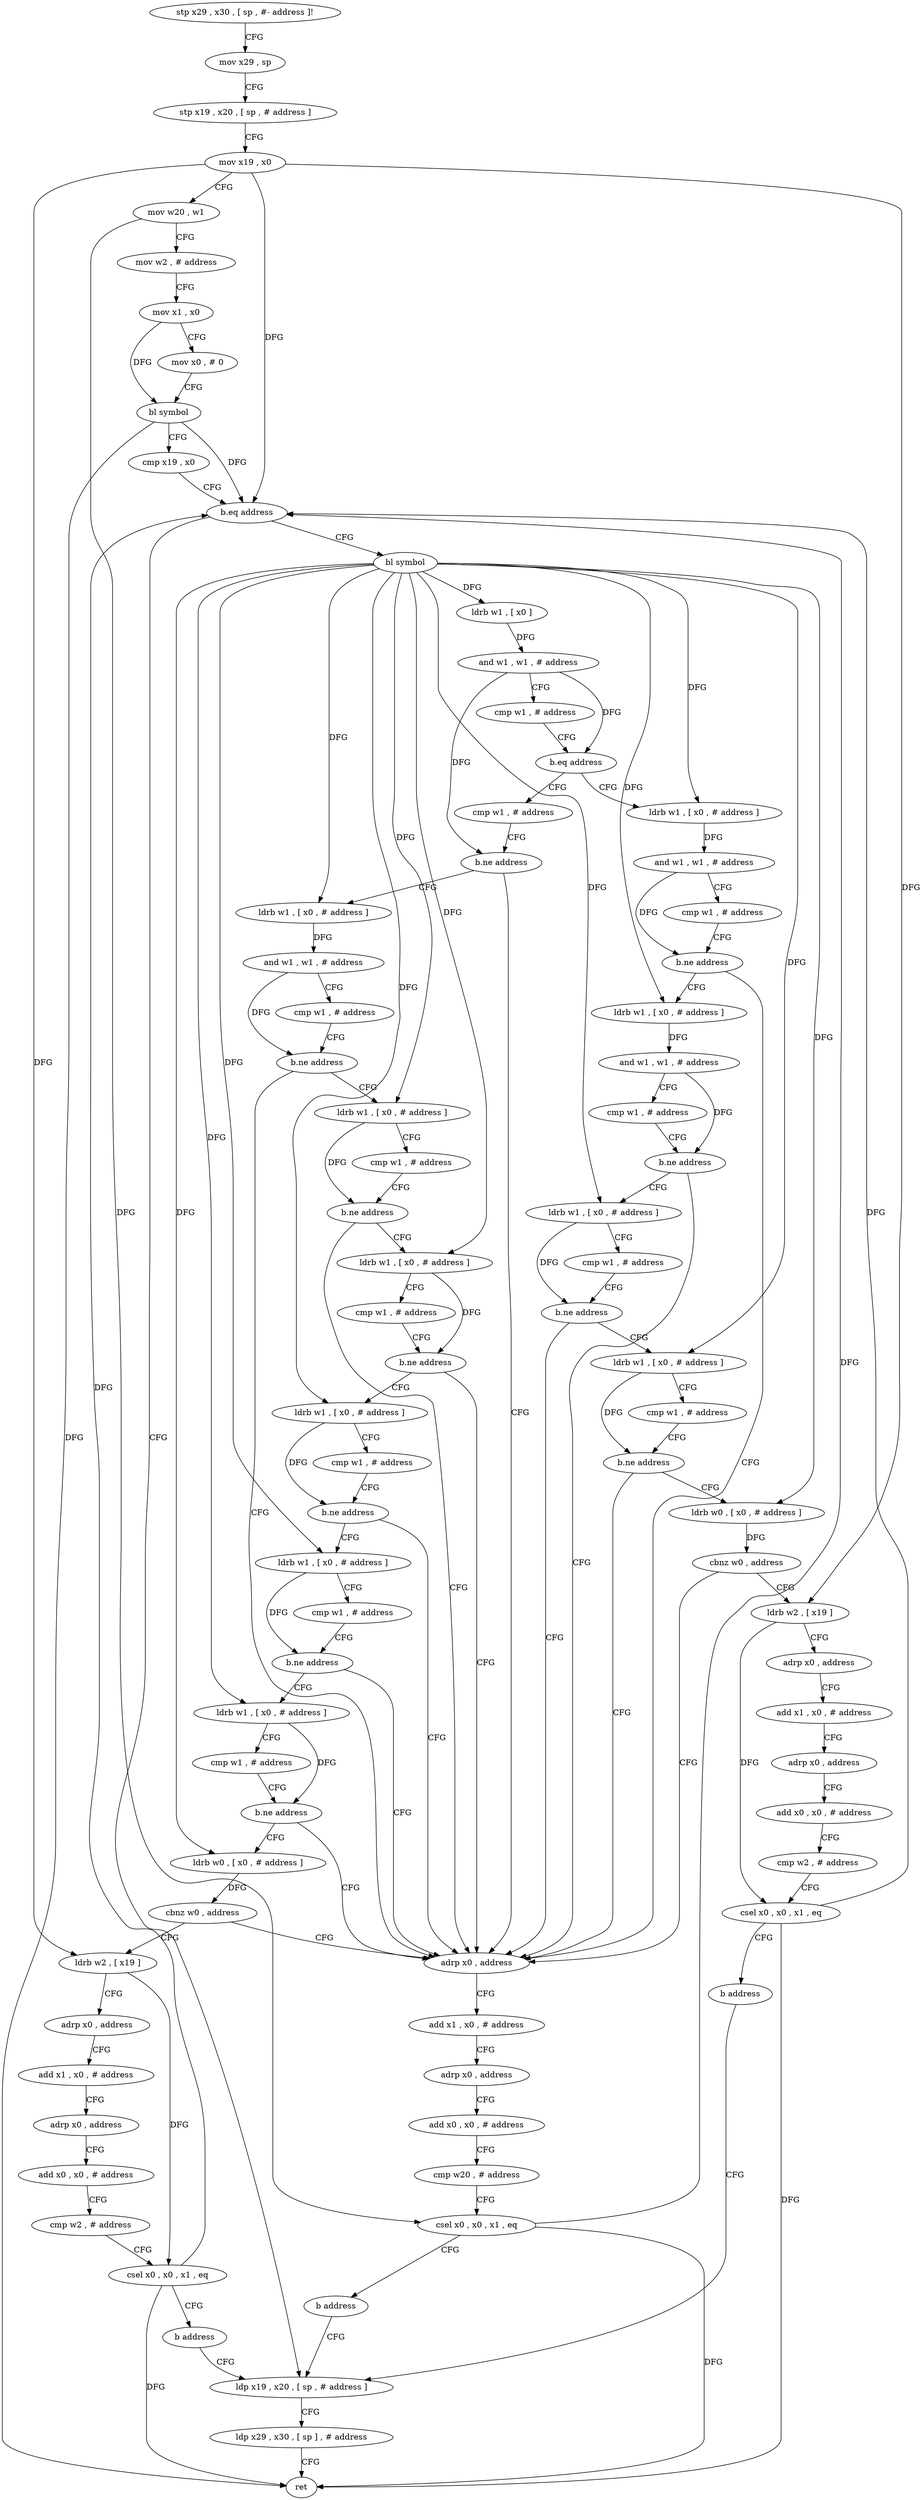 digraph "func" {
"4312644" [label = "stp x29 , x30 , [ sp , #- address ]!" ]
"4312648" [label = "mov x29 , sp" ]
"4312652" [label = "stp x19 , x20 , [ sp , # address ]" ]
"4312656" [label = "mov x19 , x0" ]
"4312660" [label = "mov w20 , w1" ]
"4312664" [label = "mov w2 , # address" ]
"4312668" [label = "mov x1 , x0" ]
"4312672" [label = "mov x0 , # 0" ]
"4312676" [label = "bl symbol" ]
"4312680" [label = "cmp x19 , x0" ]
"4312684" [label = "b.eq address" ]
"4312700" [label = "bl symbol" ]
"4312688" [label = "ldp x19 , x20 , [ sp , # address ]" ]
"4312704" [label = "ldrb w1 , [ x0 ]" ]
"4312708" [label = "and w1 , w1 , # address" ]
"4312712" [label = "cmp w1 , # address" ]
"4312716" [label = "b.eq address" ]
"4312844" [label = "ldrb w1 , [ x0 , # address ]" ]
"4312720" [label = "cmp w1 , # address" ]
"4312692" [label = "ldp x29 , x30 , [ sp ] , # address" ]
"4312696" [label = "ret" ]
"4312848" [label = "and w1 , w1 , # address" ]
"4312852" [label = "cmp w1 , # address" ]
"4312856" [label = "b.ne address" ]
"4312940" [label = "adrp x0 , address" ]
"4312860" [label = "ldrb w1 , [ x0 , # address ]" ]
"4312724" [label = "b.ne address" ]
"4312728" [label = "ldrb w1 , [ x0 , # address ]" ]
"4312944" [label = "add x1 , x0 , # address" ]
"4312948" [label = "adrp x0 , address" ]
"4312952" [label = "add x0 , x0 , # address" ]
"4312956" [label = "cmp w20 , # address" ]
"4312960" [label = "csel x0 , x0 , x1 , eq" ]
"4312964" [label = "b address" ]
"4312864" [label = "and w1 , w1 , # address" ]
"4312868" [label = "cmp w1 , # address" ]
"4312872" [label = "b.ne address" ]
"4312876" [label = "ldrb w1 , [ x0 , # address ]" ]
"4312732" [label = "and w1 , w1 , # address" ]
"4312736" [label = "cmp w1 , # address" ]
"4312740" [label = "b.ne address" ]
"4312744" [label = "ldrb w1 , [ x0 , # address ]" ]
"4312880" [label = "cmp w1 , # address" ]
"4312884" [label = "b.ne address" ]
"4312888" [label = "ldrb w1 , [ x0 , # address ]" ]
"4312748" [label = "cmp w1 , # address" ]
"4312752" [label = "b.ne address" ]
"4312756" [label = "ldrb w1 , [ x0 , # address ]" ]
"4312892" [label = "cmp w1 , # address" ]
"4312896" [label = "b.ne address" ]
"4312900" [label = "ldrb w0 , [ x0 , # address ]" ]
"4312760" [label = "cmp w1 , # address" ]
"4312764" [label = "b.ne address" ]
"4312768" [label = "ldrb w1 , [ x0 , # address ]" ]
"4312904" [label = "cbnz w0 , address" ]
"4312908" [label = "ldrb w2 , [ x19 ]" ]
"4312772" [label = "cmp w1 , # address" ]
"4312776" [label = "b.ne address" ]
"4312780" [label = "ldrb w1 , [ x0 , # address ]" ]
"4312912" [label = "adrp x0 , address" ]
"4312916" [label = "add x1 , x0 , # address" ]
"4312920" [label = "adrp x0 , address" ]
"4312924" [label = "add x0 , x0 , # address" ]
"4312928" [label = "cmp w2 , # address" ]
"4312932" [label = "csel x0 , x0 , x1 , eq" ]
"4312936" [label = "b address" ]
"4312784" [label = "cmp w1 , # address" ]
"4312788" [label = "b.ne address" ]
"4312792" [label = "ldrb w1 , [ x0 , # address ]" ]
"4312796" [label = "cmp w1 , # address" ]
"4312800" [label = "b.ne address" ]
"4312804" [label = "ldrb w0 , [ x0 , # address ]" ]
"4312808" [label = "cbnz w0 , address" ]
"4312812" [label = "ldrb w2 , [ x19 ]" ]
"4312816" [label = "adrp x0 , address" ]
"4312820" [label = "add x1 , x0 , # address" ]
"4312824" [label = "adrp x0 , address" ]
"4312828" [label = "add x0 , x0 , # address" ]
"4312832" [label = "cmp w2 , # address" ]
"4312836" [label = "csel x0 , x0 , x1 , eq" ]
"4312840" [label = "b address" ]
"4312644" -> "4312648" [ label = "CFG" ]
"4312648" -> "4312652" [ label = "CFG" ]
"4312652" -> "4312656" [ label = "CFG" ]
"4312656" -> "4312660" [ label = "CFG" ]
"4312656" -> "4312684" [ label = "DFG" ]
"4312656" -> "4312908" [ label = "DFG" ]
"4312656" -> "4312812" [ label = "DFG" ]
"4312660" -> "4312664" [ label = "CFG" ]
"4312660" -> "4312960" [ label = "DFG" ]
"4312664" -> "4312668" [ label = "CFG" ]
"4312668" -> "4312672" [ label = "CFG" ]
"4312668" -> "4312676" [ label = "DFG" ]
"4312672" -> "4312676" [ label = "CFG" ]
"4312676" -> "4312680" [ label = "CFG" ]
"4312676" -> "4312684" [ label = "DFG" ]
"4312676" -> "4312696" [ label = "DFG" ]
"4312680" -> "4312684" [ label = "CFG" ]
"4312684" -> "4312700" [ label = "CFG" ]
"4312684" -> "4312688" [ label = "CFG" ]
"4312700" -> "4312704" [ label = "DFG" ]
"4312700" -> "4312844" [ label = "DFG" ]
"4312700" -> "4312860" [ label = "DFG" ]
"4312700" -> "4312728" [ label = "DFG" ]
"4312700" -> "4312876" [ label = "DFG" ]
"4312700" -> "4312744" [ label = "DFG" ]
"4312700" -> "4312888" [ label = "DFG" ]
"4312700" -> "4312756" [ label = "DFG" ]
"4312700" -> "4312900" [ label = "DFG" ]
"4312700" -> "4312768" [ label = "DFG" ]
"4312700" -> "4312780" [ label = "DFG" ]
"4312700" -> "4312792" [ label = "DFG" ]
"4312700" -> "4312804" [ label = "DFG" ]
"4312688" -> "4312692" [ label = "CFG" ]
"4312704" -> "4312708" [ label = "DFG" ]
"4312708" -> "4312712" [ label = "CFG" ]
"4312708" -> "4312716" [ label = "DFG" ]
"4312708" -> "4312724" [ label = "DFG" ]
"4312712" -> "4312716" [ label = "CFG" ]
"4312716" -> "4312844" [ label = "CFG" ]
"4312716" -> "4312720" [ label = "CFG" ]
"4312844" -> "4312848" [ label = "DFG" ]
"4312720" -> "4312724" [ label = "CFG" ]
"4312692" -> "4312696" [ label = "CFG" ]
"4312848" -> "4312852" [ label = "CFG" ]
"4312848" -> "4312856" [ label = "DFG" ]
"4312852" -> "4312856" [ label = "CFG" ]
"4312856" -> "4312940" [ label = "CFG" ]
"4312856" -> "4312860" [ label = "CFG" ]
"4312940" -> "4312944" [ label = "CFG" ]
"4312860" -> "4312864" [ label = "DFG" ]
"4312724" -> "4312940" [ label = "CFG" ]
"4312724" -> "4312728" [ label = "CFG" ]
"4312728" -> "4312732" [ label = "DFG" ]
"4312944" -> "4312948" [ label = "CFG" ]
"4312948" -> "4312952" [ label = "CFG" ]
"4312952" -> "4312956" [ label = "CFG" ]
"4312956" -> "4312960" [ label = "CFG" ]
"4312960" -> "4312964" [ label = "CFG" ]
"4312960" -> "4312684" [ label = "DFG" ]
"4312960" -> "4312696" [ label = "DFG" ]
"4312964" -> "4312688" [ label = "CFG" ]
"4312864" -> "4312868" [ label = "CFG" ]
"4312864" -> "4312872" [ label = "DFG" ]
"4312868" -> "4312872" [ label = "CFG" ]
"4312872" -> "4312940" [ label = "CFG" ]
"4312872" -> "4312876" [ label = "CFG" ]
"4312876" -> "4312880" [ label = "CFG" ]
"4312876" -> "4312884" [ label = "DFG" ]
"4312732" -> "4312736" [ label = "CFG" ]
"4312732" -> "4312740" [ label = "DFG" ]
"4312736" -> "4312740" [ label = "CFG" ]
"4312740" -> "4312940" [ label = "CFG" ]
"4312740" -> "4312744" [ label = "CFG" ]
"4312744" -> "4312748" [ label = "CFG" ]
"4312744" -> "4312752" [ label = "DFG" ]
"4312880" -> "4312884" [ label = "CFG" ]
"4312884" -> "4312940" [ label = "CFG" ]
"4312884" -> "4312888" [ label = "CFG" ]
"4312888" -> "4312892" [ label = "CFG" ]
"4312888" -> "4312896" [ label = "DFG" ]
"4312748" -> "4312752" [ label = "CFG" ]
"4312752" -> "4312940" [ label = "CFG" ]
"4312752" -> "4312756" [ label = "CFG" ]
"4312756" -> "4312760" [ label = "CFG" ]
"4312756" -> "4312764" [ label = "DFG" ]
"4312892" -> "4312896" [ label = "CFG" ]
"4312896" -> "4312940" [ label = "CFG" ]
"4312896" -> "4312900" [ label = "CFG" ]
"4312900" -> "4312904" [ label = "DFG" ]
"4312760" -> "4312764" [ label = "CFG" ]
"4312764" -> "4312940" [ label = "CFG" ]
"4312764" -> "4312768" [ label = "CFG" ]
"4312768" -> "4312772" [ label = "CFG" ]
"4312768" -> "4312776" [ label = "DFG" ]
"4312904" -> "4312940" [ label = "CFG" ]
"4312904" -> "4312908" [ label = "CFG" ]
"4312908" -> "4312912" [ label = "CFG" ]
"4312908" -> "4312932" [ label = "DFG" ]
"4312772" -> "4312776" [ label = "CFG" ]
"4312776" -> "4312940" [ label = "CFG" ]
"4312776" -> "4312780" [ label = "CFG" ]
"4312780" -> "4312784" [ label = "CFG" ]
"4312780" -> "4312788" [ label = "DFG" ]
"4312912" -> "4312916" [ label = "CFG" ]
"4312916" -> "4312920" [ label = "CFG" ]
"4312920" -> "4312924" [ label = "CFG" ]
"4312924" -> "4312928" [ label = "CFG" ]
"4312928" -> "4312932" [ label = "CFG" ]
"4312932" -> "4312936" [ label = "CFG" ]
"4312932" -> "4312684" [ label = "DFG" ]
"4312932" -> "4312696" [ label = "DFG" ]
"4312936" -> "4312688" [ label = "CFG" ]
"4312784" -> "4312788" [ label = "CFG" ]
"4312788" -> "4312940" [ label = "CFG" ]
"4312788" -> "4312792" [ label = "CFG" ]
"4312792" -> "4312796" [ label = "CFG" ]
"4312792" -> "4312800" [ label = "DFG" ]
"4312796" -> "4312800" [ label = "CFG" ]
"4312800" -> "4312940" [ label = "CFG" ]
"4312800" -> "4312804" [ label = "CFG" ]
"4312804" -> "4312808" [ label = "DFG" ]
"4312808" -> "4312940" [ label = "CFG" ]
"4312808" -> "4312812" [ label = "CFG" ]
"4312812" -> "4312816" [ label = "CFG" ]
"4312812" -> "4312836" [ label = "DFG" ]
"4312816" -> "4312820" [ label = "CFG" ]
"4312820" -> "4312824" [ label = "CFG" ]
"4312824" -> "4312828" [ label = "CFG" ]
"4312828" -> "4312832" [ label = "CFG" ]
"4312832" -> "4312836" [ label = "CFG" ]
"4312836" -> "4312840" [ label = "CFG" ]
"4312836" -> "4312684" [ label = "DFG" ]
"4312836" -> "4312696" [ label = "DFG" ]
"4312840" -> "4312688" [ label = "CFG" ]
}
